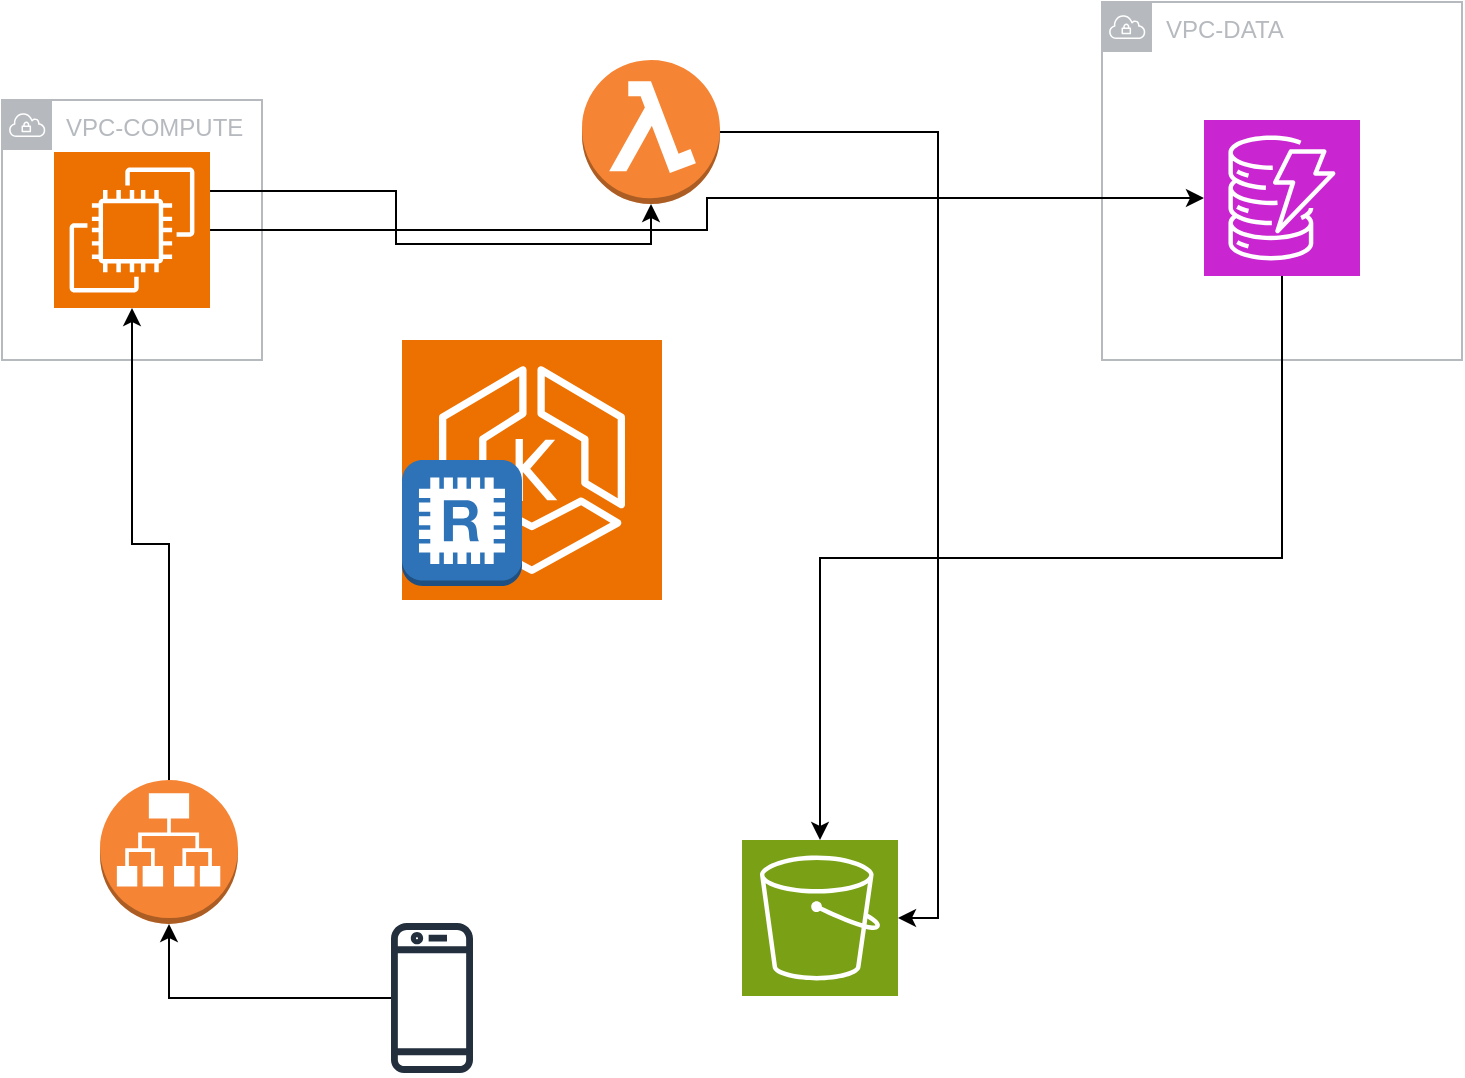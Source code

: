 <mxfile version="24.7.12">
  <diagram name="Page-1" id="gACOmk7EMblfXXVCncTL">
    <mxGraphModel dx="1802" dy="785" grid="1" gridSize="10" guides="1" tooltips="1" connect="1" arrows="1" fold="1" page="1" pageScale="1" pageWidth="850" pageHeight="1100" math="0" shadow="0">
      <root>
        <mxCell id="0" />
        <mxCell id="1" parent="0" />
        <mxCell id="aGz6wBQ71OJkXXYn1vQF-23" value="" style="sketch=0;points=[[0,0,0],[0.25,0,0],[0.5,0,0],[0.75,0,0],[1,0,0],[0,1,0],[0.25,1,0],[0.5,1,0],[0.75,1,0],[1,1,0],[0,0.25,0],[0,0.5,0],[0,0.75,0],[1,0.25,0],[1,0.5,0],[1,0.75,0]];outlineConnect=0;fontColor=#232F3E;fillColor=#ED7100;strokeColor=#ffffff;dashed=0;verticalLabelPosition=bottom;verticalAlign=top;align=center;html=1;fontSize=12;fontStyle=0;aspect=fixed;shape=mxgraph.aws4.resourceIcon;resIcon=mxgraph.aws4.eks;" parent="1" vertex="1">
          <mxGeometry x="280" y="280" width="130" height="130" as="geometry" />
        </mxCell>
        <mxCell id="aGz6wBQ71OJkXXYn1vQF-13" value="VPC-DATA" style="sketch=0;outlineConnect=0;gradientColor=none;html=1;whiteSpace=wrap;fontSize=12;fontStyle=0;shape=mxgraph.aws4.group;grIcon=mxgraph.aws4.group_vpc;strokeColor=#B6BABF;fillColor=none;verticalAlign=top;align=left;spacingLeft=30;fontColor=#B6BABF;dashed=0;" parent="1" vertex="1">
          <mxGeometry x="630" y="111" width="180" height="179" as="geometry" />
        </mxCell>
        <mxCell id="aGz6wBQ71OJkXXYn1vQF-14" value="VPC-COMPUTE" style="sketch=0;outlineConnect=0;gradientColor=none;html=1;whiteSpace=wrap;fontSize=12;fontStyle=0;shape=mxgraph.aws4.group;grIcon=mxgraph.aws4.group_vpc;strokeColor=#B6BABF;fillColor=none;verticalAlign=top;align=left;spacingLeft=30;fontColor=#B6BABF;dashed=0;" parent="1" vertex="1">
          <mxGeometry x="80" y="160" width="130" height="130" as="geometry" />
        </mxCell>
        <mxCell id="aGz6wBQ71OJkXXYn1vQF-3" style="edgeStyle=orthogonalEdgeStyle;rounded=0;orthogonalLoop=1;jettySize=auto;html=1;entryX=0;entryY=0.5;entryDx=0;entryDy=0;entryPerimeter=0;" parent="1" source="aGz6wBQ71OJkXXYn1vQF-1" target="aGz6wBQ71OJkXXYn1vQF-6" edge="1">
          <mxGeometry relative="1" as="geometry">
            <mxPoint x="450" y="349" as="targetPoint" />
          </mxGeometry>
        </mxCell>
        <mxCell id="aGz6wBQ71OJkXXYn1vQF-5" style="edgeStyle=orthogonalEdgeStyle;rounded=0;orthogonalLoop=1;jettySize=auto;html=1;exitX=0.5;exitY=1;exitDx=0;exitDy=0;exitPerimeter=0;" parent="1" source="aGz6wBQ71OJkXXYn1vQF-6" target="aGz6wBQ71OJkXXYn1vQF-4" edge="1">
          <mxGeometry relative="1" as="geometry">
            <mxPoint x="560" y="320" as="sourcePoint" />
          </mxGeometry>
        </mxCell>
        <mxCell id="aGz6wBQ71OJkXXYn1vQF-4" value="" style="sketch=0;points=[[0,0,0],[0.25,0,0],[0.5,0,0],[0.75,0,0],[1,0,0],[0,1,0],[0.25,1,0],[0.5,1,0],[0.75,1,0],[1,1,0],[0,0.25,0],[0,0.5,0],[0,0.75,0],[1,0.25,0],[1,0.5,0],[1,0.75,0]];outlineConnect=0;fontColor=#232F3E;fillColor=#7AA116;strokeColor=#ffffff;dashed=0;verticalLabelPosition=bottom;verticalAlign=top;align=center;html=1;fontSize=12;fontStyle=0;aspect=fixed;shape=mxgraph.aws4.resourceIcon;resIcon=mxgraph.aws4.s3;" parent="1" vertex="1">
          <mxGeometry x="450" y="530" width="78" height="78" as="geometry" />
        </mxCell>
        <mxCell id="aGz6wBQ71OJkXXYn1vQF-7" value="" style="outlineConnect=0;dashed=0;verticalLabelPosition=bottom;verticalAlign=top;align=center;html=1;shape=mxgraph.aws3.lambda_function;fillColor=#F58534;gradientColor=none;" parent="1" vertex="1">
          <mxGeometry x="370" y="140" width="69" height="72" as="geometry" />
        </mxCell>
        <mxCell id="aGz6wBQ71OJkXXYn1vQF-8" style="edgeStyle=orthogonalEdgeStyle;rounded=0;orthogonalLoop=1;jettySize=auto;html=1;exitX=1;exitY=0.25;exitDx=0;exitDy=0;exitPerimeter=0;entryX=0.5;entryY=1;entryDx=0;entryDy=0;entryPerimeter=0;" parent="1" source="aGz6wBQ71OJkXXYn1vQF-1" target="aGz6wBQ71OJkXXYn1vQF-7" edge="1">
          <mxGeometry relative="1" as="geometry" />
        </mxCell>
        <mxCell id="aGz6wBQ71OJkXXYn1vQF-9" style="edgeStyle=orthogonalEdgeStyle;rounded=0;orthogonalLoop=1;jettySize=auto;html=1;exitX=1;exitY=0.5;exitDx=0;exitDy=0;exitPerimeter=0;entryX=1;entryY=0.5;entryDx=0;entryDy=0;entryPerimeter=0;" parent="1" source="aGz6wBQ71OJkXXYn1vQF-7" target="aGz6wBQ71OJkXXYn1vQF-4" edge="1">
          <mxGeometry relative="1" as="geometry" />
        </mxCell>
        <mxCell id="aGz6wBQ71OJkXXYn1vQF-10" value="" style="outlineConnect=0;dashed=0;verticalLabelPosition=bottom;verticalAlign=top;align=center;html=1;shape=mxgraph.aws3.application_load_balancer;fillColor=#F58534;gradientColor=none;" parent="1" vertex="1">
          <mxGeometry x="129" y="500" width="69" height="72" as="geometry" />
        </mxCell>
        <mxCell id="aGz6wBQ71OJkXXYn1vQF-11" style="edgeStyle=orthogonalEdgeStyle;rounded=0;orthogonalLoop=1;jettySize=auto;html=1;entryX=0.5;entryY=1;entryDx=0;entryDy=0;entryPerimeter=0;" parent="1" source="aGz6wBQ71OJkXXYn1vQF-10" target="aGz6wBQ71OJkXXYn1vQF-1" edge="1">
          <mxGeometry relative="1" as="geometry" />
        </mxCell>
        <mxCell id="aGz6wBQ71OJkXXYn1vQF-1" value="" style="sketch=0;points=[[0,0,0],[0.25,0,0],[0.5,0,0],[0.75,0,0],[1,0,0],[0,1,0],[0.25,1,0],[0.5,1,0],[0.75,1,0],[1,1,0],[0,0.25,0],[0,0.5,0],[0,0.75,0],[1,0.25,0],[1,0.5,0],[1,0.75,0]];outlineConnect=0;fontColor=#232F3E;fillColor=#ED7100;strokeColor=#ffffff;dashed=0;verticalLabelPosition=bottom;verticalAlign=top;align=center;html=1;fontSize=12;fontStyle=0;aspect=fixed;shape=mxgraph.aws4.resourceIcon;resIcon=mxgraph.aws4.ec2;" parent="1" vertex="1">
          <mxGeometry x="106" y="186" width="78" height="78" as="geometry" />
        </mxCell>
        <mxCell id="aGz6wBQ71OJkXXYn1vQF-6" value="" style="sketch=0;points=[[0,0,0],[0.25,0,0],[0.5,0,0],[0.75,0,0],[1,0,0],[0,1,0],[0.25,1,0],[0.5,1,0],[0.75,1,0],[1,1,0],[0,0.25,0],[0,0.5,0],[0,0.75,0],[1,0.25,0],[1,0.5,0],[1,0.75,0]];outlineConnect=0;fontColor=#232F3E;fillColor=#C925D1;strokeColor=#ffffff;dashed=0;verticalLabelPosition=bottom;verticalAlign=top;align=center;html=1;fontSize=12;fontStyle=0;aspect=fixed;shape=mxgraph.aws4.resourceIcon;resIcon=mxgraph.aws4.dynamodb;" parent="1" vertex="1">
          <mxGeometry x="681" y="170" width="78" height="78" as="geometry" />
        </mxCell>
        <mxCell id="aGz6wBQ71OJkXXYn1vQF-16" value="" style="sketch=0;outlineConnect=0;fontColor=#232F3E;gradientColor=none;fillColor=#232F3D;strokeColor=none;dashed=0;verticalLabelPosition=bottom;verticalAlign=top;align=center;html=1;fontSize=12;fontStyle=0;aspect=fixed;pointerEvents=1;shape=mxgraph.aws4.mobile_client;" parent="1" vertex="1">
          <mxGeometry x="274.5" y="570" width="41" height="78" as="geometry" />
        </mxCell>
        <mxCell id="aGz6wBQ71OJkXXYn1vQF-20" style="edgeStyle=orthogonalEdgeStyle;rounded=0;orthogonalLoop=1;jettySize=auto;html=1;entryX=0.5;entryY=1;entryDx=0;entryDy=0;entryPerimeter=0;" parent="1" source="aGz6wBQ71OJkXXYn1vQF-16" target="aGz6wBQ71OJkXXYn1vQF-10" edge="1">
          <mxGeometry relative="1" as="geometry" />
        </mxCell>
        <mxCell id="aGz6wBQ71OJkXXYn1vQF-24" value="" style="outlineConnect=0;dashed=0;verticalLabelPosition=bottom;verticalAlign=top;align=center;html=1;shape=mxgraph.aws3.redis;fillColor=#2E73B8;gradientColor=none;" parent="1" vertex="1">
          <mxGeometry x="280" y="340" width="60" height="63" as="geometry" />
        </mxCell>
      </root>
    </mxGraphModel>
  </diagram>
</mxfile>

